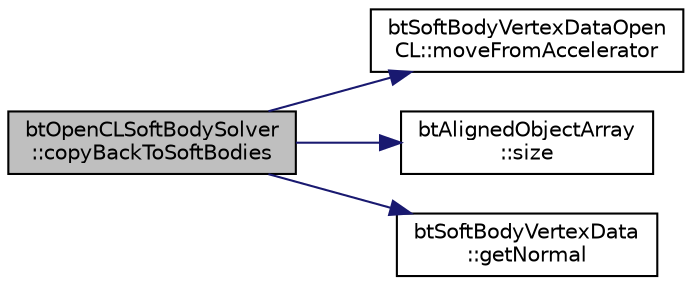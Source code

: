 digraph "btOpenCLSoftBodySolver::copyBackToSoftBodies"
{
  edge [fontname="Helvetica",fontsize="10",labelfontname="Helvetica",labelfontsize="10"];
  node [fontname="Helvetica",fontsize="10",shape=record];
  rankdir="LR";
  Node1 [label="btOpenCLSoftBodySolver\l::copyBackToSoftBodies",height=0.2,width=0.4,color="black", fillcolor="grey75", style="filled", fontcolor="black"];
  Node1 -> Node2 [color="midnightblue",fontsize="10",style="solid",fontname="Helvetica"];
  Node2 [label="btSoftBodyVertexDataOpen\lCL::moveFromAccelerator",height=0.2,width=0.4,color="black", fillcolor="white", style="filled",URL="$classbt_soft_body_vertex_data_open_c_l.html#a0ea115bf64323883e19e7bde57a998f1"];
  Node1 -> Node3 [color="midnightblue",fontsize="10",style="solid",fontname="Helvetica"];
  Node3 [label="btAlignedObjectArray\l::size",height=0.2,width=0.4,color="black", fillcolor="white", style="filled",URL="$classbt_aligned_object_array.html#a6bdd14c7599ecb95e8d83dd5a715f9b7",tooltip="return the number of elements in the array "];
  Node1 -> Node4 [color="midnightblue",fontsize="10",style="solid",fontname="Helvetica"];
  Node4 [label="btSoftBodyVertexData\l::getNormal",height=0.2,width=0.4,color="black", fillcolor="white", style="filled",URL="$classbt_soft_body_vertex_data.html#a1404390d4cbbf841e1749dc1779fd104"];
}
